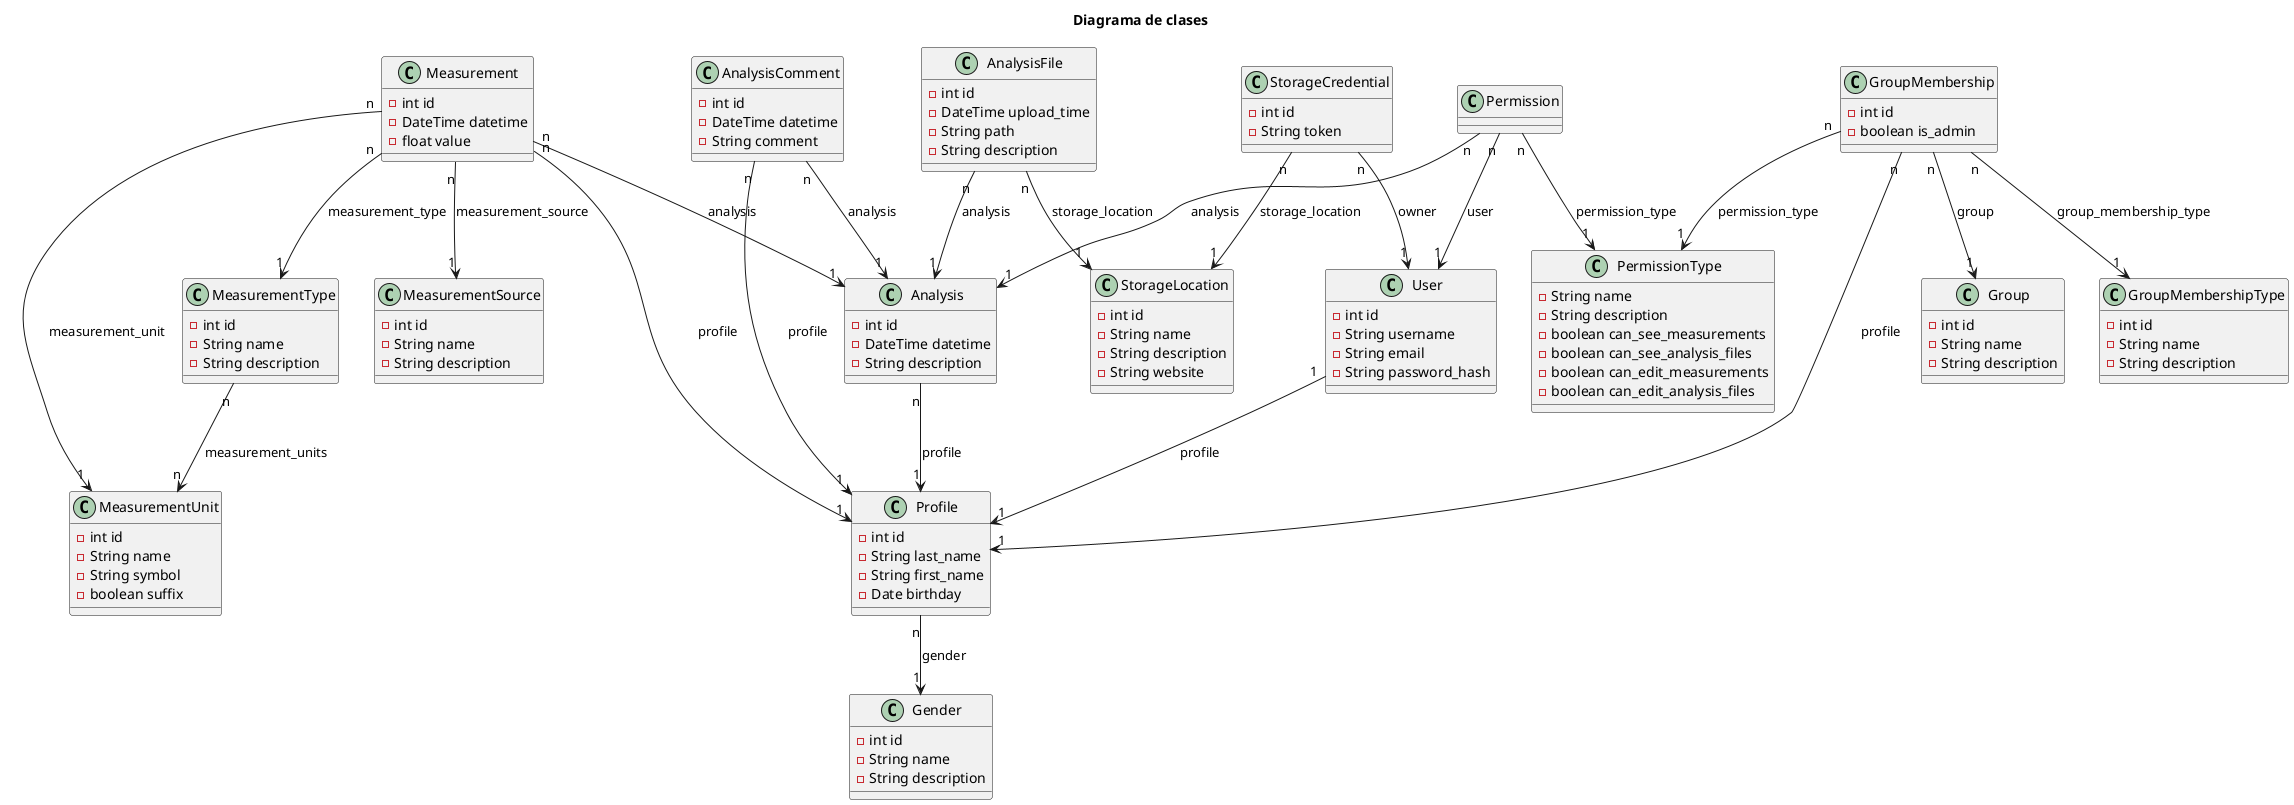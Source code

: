 @startuml diagramaClases.png

title Diagrama de clases

class Gender {
    -int id
    -String name
    -String description
}

class Measurement {
    -int id
    -DateTime datetime
    -float value
}

class MeasurementUnit {
    -int id
    -String name
    -String symbol
    -boolean suffix
}

class MeasurementType {
    -int id
    -String name
    -String description
}

class MeasurementSource {
    -int id
    -String name
    -String description
}

class Profile {
    -int id
    -String last_name
    -String first_name
    -Date birthday
}

class User {
    -int id
    -String username
    -String email
    -String password_hash
}

class Analysis {
    -int id
    -DateTime datetime
    -String description
}

class AnalysisFile {
    -int id
    -DateTime upload_time
    -String path
    -String description
}

class Permission {
}

class PermissionType {
    -String name
    -String description
    -boolean can_see_measurements
    -boolean can_see_analysis_files
    -boolean can_edit_measurements
    -boolean can_edit_analysis_files
}

class StorageLocation {
    -int id
    -String name
    -String description
    -String website
}

class StorageCredential {
    -int id
    -String token
}

class AnalysisComment {
    -int id
    -DateTime datetime
    -String comment
}

class Group {
    -int id
    -String name
    -String description
}

class GroupMembership {
    -int id
    -boolean is_admin
}

class GroupMembershipType {
    -int id
    -String name
    -String description
}

'Relaciones

Measurement "n" --> "1" MeasurementUnit : measurement_unit
Measurement "n" --> "1" MeasurementType : measurement_type
Measurement "n" --> "1" MeasurementSource : measurement_source
Measurement "n" --> "1" Analysis : analysis
Measurement "n" --> "1" Profile : profile

MeasurementType "n" --> "n" MeasurementUnit : measurement_units

Profile "n" --> "1" Gender : gender

User "1" --> "1" Profile : profile

AnalysisFile "n" --> "1" Analysis : analysis
AnalysisFile "n" --> "1" StorageLocation : storage_location
Analysis "n" --> "1" Profile : profile

AnalysisComment "n" --> "1" Analysis : "analysis"
AnalysisComment "n" --> "1" Profile : "profile"

Permission "n" --> "1" Analysis : analysis
Permission "n" --> "1" PermissionType : permission_type
Permission "n" --> "1" User : user

StorageCredential "n" --> "1" User : owner
StorageCredential "n" --> "1" StorageLocation : storage_location

GroupMembership "n" --> "1" Group : group
GroupMembership "n" --> "1" GroupMembershipType : group_membership_type
GroupMembership "n" --> "1" Profile : profile
GroupMembership "n" --> "1" PermissionType : permission_type

@enduml
